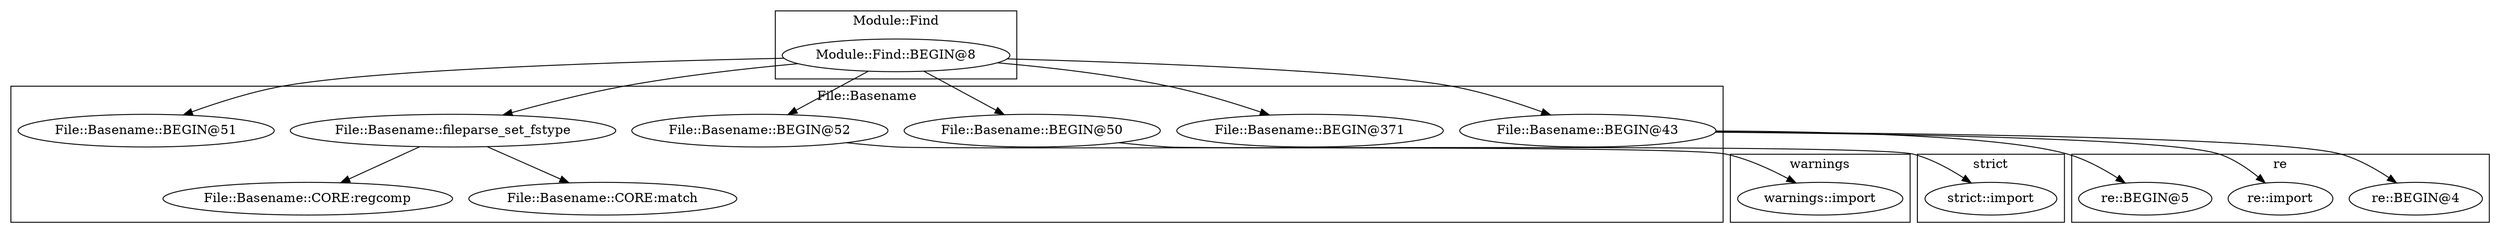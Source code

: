 digraph {
graph [overlap=false]
subgraph cluster_warnings {
	label="warnings";
	"warnings::import";
}
subgraph cluster_strict {
	label="strict";
	"strict::import";
}
subgraph cluster_Module_Find {
	label="Module::Find";
	"Module::Find::BEGIN@8";
}
subgraph cluster_File_Basename {
	label="File::Basename";
	"File::Basename::BEGIN@52";
	"File::Basename::BEGIN@371";
	"File::Basename::BEGIN@50";
	"File::Basename::fileparse_set_fstype";
	"File::Basename::CORE:regcomp";
	"File::Basename::CORE:match";
	"File::Basename::BEGIN@43";
	"File::Basename::BEGIN@51";
}
subgraph cluster_re {
	label="re";
	"re::BEGIN@4";
	"re::import";
	"re::BEGIN@5";
}
"Module::Find::BEGIN@8" -> "File::Basename::BEGIN@51";
"Module::Find::BEGIN@8" -> "File::Basename::BEGIN@371";
"Module::Find::BEGIN@8" -> "File::Basename::BEGIN@50";
"File::Basename::BEGIN@43" -> "re::BEGIN@5";
"File::Basename::fileparse_set_fstype" -> "File::Basename::CORE:regcomp";
"File::Basename::fileparse_set_fstype" -> "File::Basename::CORE:match";
"Module::Find::BEGIN@8" -> "File::Basename::BEGIN@52";
"Module::Find::BEGIN@8" -> "File::Basename::fileparse_set_fstype";
"Module::Find::BEGIN@8" -> "File::Basename::BEGIN@43";
"File::Basename::BEGIN@52" -> "warnings::import";
"File::Basename::BEGIN@43" -> "re::import";
"File::Basename::BEGIN@43" -> "re::BEGIN@4";
"File::Basename::BEGIN@50" -> "strict::import";
}
